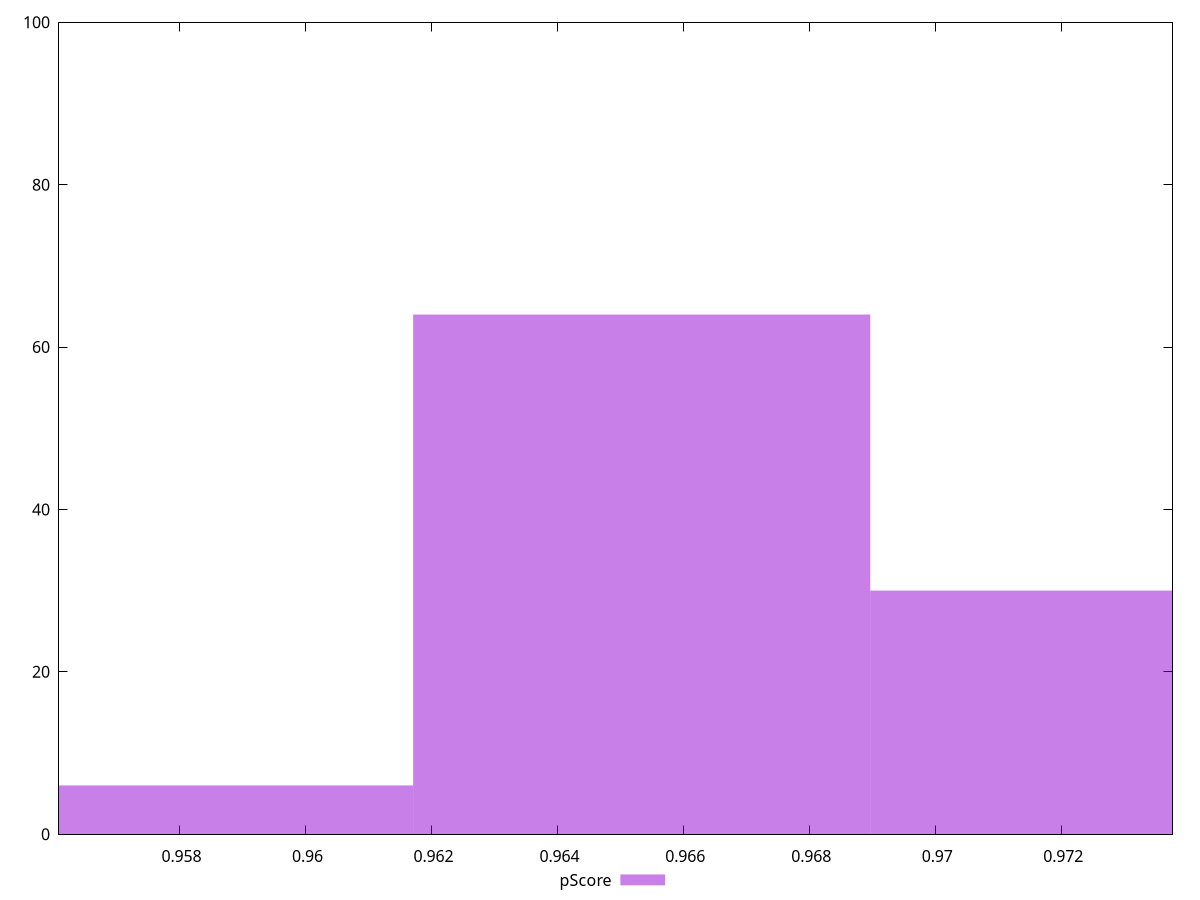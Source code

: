 reset

$pScore <<EOF
0.9580806108086868 6
0.9725969836997276 30
0.9653387972542072 64
EOF

set key outside below
set boxwidth 0.007258186445520355
set xrange [0.9560860448419017:0.9737674758123878]
set yrange [0:100]
set trange [0:100]
set style fill transparent solid 0.5 noborder
set terminal svg size 640, 490 enhanced background rgb 'white'
set output "reports/report_00033_2021-03-01T14-23-16.841Z/bootup-time/samples/astro-cached/pScore/histogram.svg"

plot $pScore title "pScore" with boxes

reset
